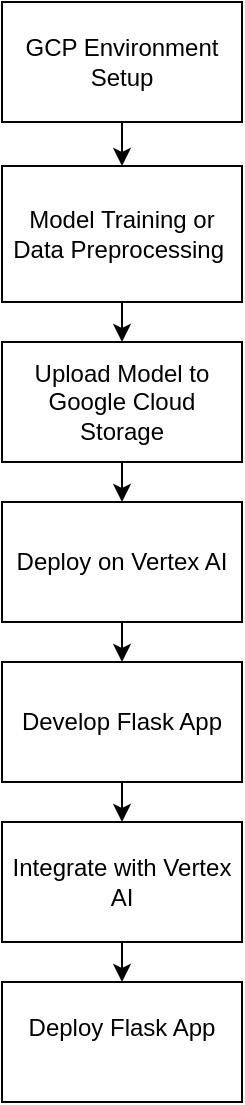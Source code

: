 <mxfile version="24.7.1" type="google">
  <diagram name="Page-1" id="x77bRWYG9cM-XC8I-5WV">
    <mxGraphModel grid="1" page="1" gridSize="10" guides="1" tooltips="1" connect="1" arrows="1" fold="1" pageScale="1" pageWidth="1100" pageHeight="850" math="0" shadow="0">
      <root>
        <mxCell id="0" />
        <mxCell id="1" parent="0" />
        <mxCell id="dt18gZ5KOxs7YPFGG8bh-8" style="edgeStyle=orthogonalEdgeStyle;rounded=0;orthogonalLoop=1;jettySize=auto;html=1;exitX=0.5;exitY=1;exitDx=0;exitDy=0;entryX=0.5;entryY=0;entryDx=0;entryDy=0;" edge="1" parent="1" source="dt18gZ5KOxs7YPFGG8bh-1" target="dt18gZ5KOxs7YPFGG8bh-2">
          <mxGeometry relative="1" as="geometry" />
        </mxCell>
        <mxCell id="dt18gZ5KOxs7YPFGG8bh-1" value="GCP Environment Setup" style="rounded=0;whiteSpace=wrap;html=1;" vertex="1" parent="1">
          <mxGeometry x="390" y="10" width="120" height="60" as="geometry" />
        </mxCell>
        <mxCell id="dt18gZ5KOxs7YPFGG8bh-9" style="edgeStyle=orthogonalEdgeStyle;rounded=0;orthogonalLoop=1;jettySize=auto;html=1;exitX=0.5;exitY=1;exitDx=0;exitDy=0;entryX=0.5;entryY=0;entryDx=0;entryDy=0;" edge="1" parent="1" source="dt18gZ5KOxs7YPFGG8bh-2" target="dt18gZ5KOxs7YPFGG8bh-3">
          <mxGeometry relative="1" as="geometry" />
        </mxCell>
        <mxCell id="dt18gZ5KOxs7YPFGG8bh-2" value="Model Training or Data Preprocessing&amp;nbsp;" style="rounded=0;whiteSpace=wrap;html=1;" vertex="1" parent="1">
          <mxGeometry x="390" y="92" width="120" height="68" as="geometry" />
        </mxCell>
        <mxCell id="dt18gZ5KOxs7YPFGG8bh-10" style="edgeStyle=orthogonalEdgeStyle;rounded=0;orthogonalLoop=1;jettySize=auto;html=1;exitX=0.5;exitY=1;exitDx=0;exitDy=0;entryX=0.5;entryY=0;entryDx=0;entryDy=0;" edge="1" parent="1" source="dt18gZ5KOxs7YPFGG8bh-3" target="dt18gZ5KOxs7YPFGG8bh-4">
          <mxGeometry relative="1" as="geometry" />
        </mxCell>
        <mxCell id="dt18gZ5KOxs7YPFGG8bh-3" value="Upload Model to Google Cloud Storage" style="rounded=0;whiteSpace=wrap;html=1;" vertex="1" parent="1">
          <mxGeometry x="390" y="180" width="120" height="60" as="geometry" />
        </mxCell>
        <mxCell id="dt18gZ5KOxs7YPFGG8bh-11" style="edgeStyle=orthogonalEdgeStyle;rounded=0;orthogonalLoop=1;jettySize=auto;html=1;exitX=0.5;exitY=1;exitDx=0;exitDy=0;entryX=0.5;entryY=0;entryDx=0;entryDy=0;" edge="1" parent="1" source="dt18gZ5KOxs7YPFGG8bh-4" target="dt18gZ5KOxs7YPFGG8bh-5">
          <mxGeometry relative="1" as="geometry" />
        </mxCell>
        <mxCell id="dt18gZ5KOxs7YPFGG8bh-4" value="Deploy on Vertex AI" style="rounded=0;whiteSpace=wrap;html=1;" vertex="1" parent="1">
          <mxGeometry x="390" y="260" width="120" height="60" as="geometry" />
        </mxCell>
        <mxCell id="dt18gZ5KOxs7YPFGG8bh-12" style="edgeStyle=orthogonalEdgeStyle;rounded=0;orthogonalLoop=1;jettySize=auto;html=1;exitX=0.5;exitY=1;exitDx=0;exitDy=0;entryX=0.5;entryY=0;entryDx=0;entryDy=0;" edge="1" parent="1" source="dt18gZ5KOxs7YPFGG8bh-5" target="dt18gZ5KOxs7YPFGG8bh-6">
          <mxGeometry relative="1" as="geometry" />
        </mxCell>
        <mxCell id="dt18gZ5KOxs7YPFGG8bh-5" value="Develop Flask App" style="rounded=0;whiteSpace=wrap;html=1;" vertex="1" parent="1">
          <mxGeometry x="390" y="340" width="120" height="60" as="geometry" />
        </mxCell>
        <mxCell id="ocRvTXGRfLxrXZjeZLk8-2" style="edgeStyle=orthogonalEdgeStyle;rounded=0;orthogonalLoop=1;jettySize=auto;html=1;exitX=0.5;exitY=1;exitDx=0;exitDy=0;entryX=0.5;entryY=0;entryDx=0;entryDy=0;" edge="1" parent="1" source="dt18gZ5KOxs7YPFGG8bh-6" target="ocRvTXGRfLxrXZjeZLk8-1">
          <mxGeometry relative="1" as="geometry" />
        </mxCell>
        <mxCell id="dt18gZ5KOxs7YPFGG8bh-6" value="Integrate with Vertex AI" style="rounded=0;whiteSpace=wrap;html=1;" vertex="1" parent="1">
          <mxGeometry x="390" y="420" width="120" height="60" as="geometry" />
        </mxCell>
        <mxCell id="ocRvTXGRfLxrXZjeZLk8-1" value="&#xa;Deploy Flask App&#xa;&#xa;" style="rounded=0;whiteSpace=wrap;html=1;" vertex="1" parent="1">
          <mxGeometry x="390" y="500" width="120" height="60" as="geometry" />
        </mxCell>
      </root>
    </mxGraphModel>
  </diagram>
</mxfile>
